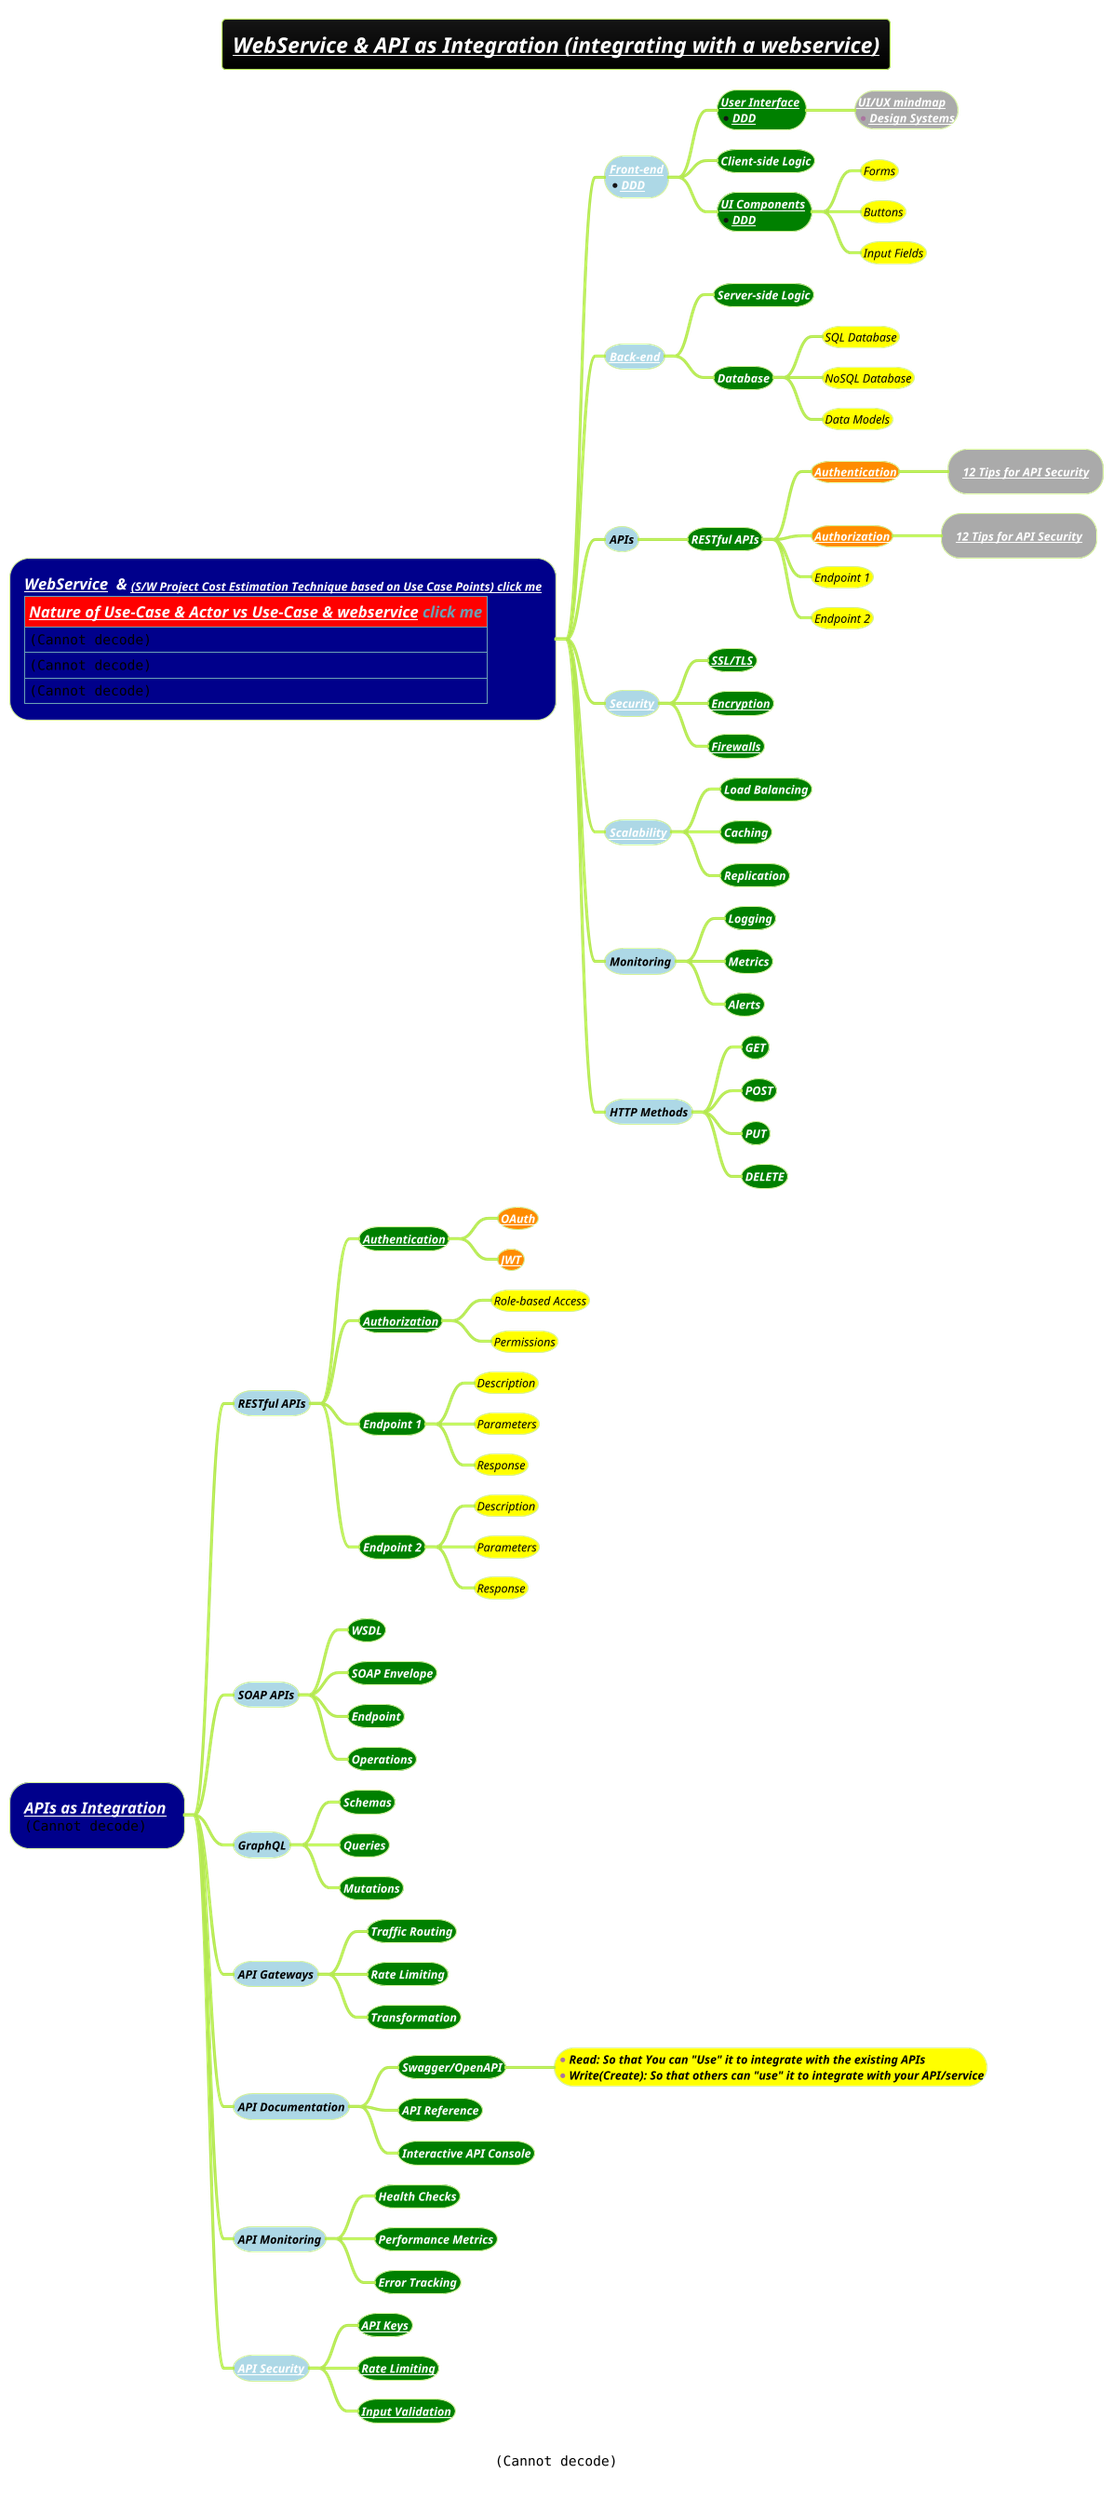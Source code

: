 @startmindmap
title =<i><b><u><size:18>[[docs/3-programming-languages/Venkat-Subramaniam/gif/API-vs-SDK.adoc WebService & API as Integration (integrating with a webservice)]]
caption <img:images/image-2023-02-20-18-57-28-106.png{scale=.66}>

!theme hacker

*[#darkblue]:<i><color #white>[[docs/3-programming-languages/clean-architecture/images/external-interfaces-or-APIs.png WebService]]  & <size:12>[[docs/3-programming-languages/clean-architecture/images/image-2023-02-20-18-57-28-106.png (S/W Project Cost Estimation Technique based on Use Case Points) click me]]
|<#red><b><i>[[docs/2-uml/requirements-and-design-with-plantuml/1-use-cases-or-features/use-case.png Nature of Use-Case & Actor vs Use-Case & webservice]] click me|
|<img:images/img_470.png{scale=.94}>|
|<img:images/img_469.png{scale=.96}>|
|<img:images/img_471.png{scale=.838}>|;
**[#lightblue]:<i><color #black><size:12>[[docs/3-programming-languages/Venkat-Subramaniam/images/img_428.png Front-end]]
*<i><color #black><size:12>[[docs/3-programming-languages/Venkat-Subramaniam/images/img_574.png DDD]];
***[#green] <b><i><color #white><size:12>[[docs/3-programming-languages/Venkat-Subramaniam/images/img_428.png User Interface]] \n*<b><i><color #black><size:12>[[docs/3-programming-languages/Venkat-Subramaniam/images/img_574.png DDD]]
****[#a] <i><color #white><b><size:12>[[docs/1-Requirement-Engineering/MVP-PoC-and-case-study/UI-UX.puml UI/UX mindmap]] \n*<b><i><color #black><size:12>[[docs/1-Requirement-Engineering/MVP-PoC-and-case-study/Design-Systems.puml Design Systems]]
***[#green] <b><i><color #white><size:12>Client-side Logic
***[#green] <b><i><color #white><size:12>[[docs/3-programming-languages/Venkat-Subramaniam/images/img_428.png UI Components]] \n*<i><color #black><size:12><b>[[docs/3-programming-languages/Venkat-Subramaniam/images/img_574.png DDD]]
****[#yellow] <i><color #black><size:12>Forms
****[#yellow] <i><color #black><size:12>Buttons
****[#yellow] <i><color #black><size:12>Input Fields
**[#lightblue] <i><color #black><size:12>[[docs/3-programming-languages/Venkat-Subramaniam/images/img_7.jpg Back-end]]
***[#green] <b><i><color #white><size:12>Server-side Logic
***[#green] <b><i><color #white><size:12>Database
****[#yellow] <i><color #black><size:12>SQL Database
****[#yellow] <i><color #black><size:12>NoSQL Database
****[#yellow] <i><color #black><size:12>Data Models
**[#lightblue] <i><color #black><size:12>APIs
***[#green] <b><i><color #white><size:12>RESTful APIs
****[#darkorange] <b><i><color #black><size:12>[[docs/3-programming-languages/Venkat-Subramaniam/gif/api-design-and-security-best-practices.adoc Authentication]]
*****[#a] <b><i><color #black><size:12>[[docs/3-programming-languages/Venkat-Subramaniam/gif/api-design-and-security-best-practices.adoc 12 Tips for API Security]]
****[#darkorange] <b><i><color #black><size:12>[[docs/3-programming-languages/Venkat-Subramaniam/gif/session-JWT-Token-SSO-and-OAuth-2-0.adoc Authorization]]
*****[#a] <b><i><color #black><size:12>[[docs/3-programming-languages/Venkat-Subramaniam/gif/api-design-and-security-best-practices.adoc 12 Tips for API Security]]
****[#yellow] <i><color #black><size:12>Endpoint 1
****[#yellow] <i><color #black><size:12>Endpoint 2
**[#lightblue] <i><color #black><size:12>[[docs/3-programming-languages/Venkat-Subramaniam/gif/api-design-and-security-best-practices.adoc Security]]
***[#green] <b><i><color #white><size:12>[[docs/3-programming-languages/Venkat-Subramaniam/gif/api-design-and-security-best-practices.adoc SSL/TLS]]
***[#green] <b><i><color #white><size:12>[[docs/3-programming-languages/Venkat-Subramaniam/gif/api-design-and-security-best-practices.adoc Encryption]]
***[#green] <b><i><color #white><size:12>[[docs/3-programming-languages/Venkat-Subramaniam/gif/api-design-and-security-best-practices.adoc Firewalls]]
**[#lightblue] <i><color #black><size:12>[[docs/3-programming-languages/Venkat-Subramaniam/gif/4-K8-service-type.adoc Scalability]]
***[#green] <b><i><color #white><size:12>Load Balancing
***[#green] <b><i><color #white><size:12>Caching
***[#green] <b><i><color #white><size:12>Replication
**[#lightblue] <i><color #black><size:12>Monitoring
***[#green] <b><i><color #white><size:12>Logging
***[#green] <b><i><color #white><size:12>Metrics
***[#green] <b><i><color #white><size:12>Alerts
**[#lightblue] <i><color #black><size:12>HTTP Methods
***[#green] <b><i><color #white><size:12>GET
***[#green] <b><i><color #white><size:12>POST
***[#green] <b><i><color #white><size:12>PUT
***[#green] <b><i><color #white><size:12>DELETE



*[#darkblue] <i><color #white>[[docs/3-programming-languages/clean-architecture/images/external-interfaces-or-APIs.png APIs as Integration]] \n<img:images/img_471.png{scale=1}>
**[#lightblue] <i><color #black><size:12>RESTful APIs
***[#green] <b><i><color #white><size:12>[[docs/3-programming-languages/Venkat-Subramaniam/gif/session-JWT-Token-SSO-and-OAuth-2-0.adoc Authentication]]
****[#darkorange] <b><i><color #black><size:12>[[docs/3-programming-languages/Venkat-Subramaniam/gif/session-JWT-Token-SSO-and-OAuth-2-0.adoc OAuth]]
****[#darkorange] <b><i><color #black><size:12>[[docs/3-programming-languages/Venkat-Subramaniam/gif/session-JWT-Token-SSO-and-OAuth-2-0.adoc JWT]]
***[#green] <b><i><color #white><size:12>[[docs/3-programming-languages/Venkat-Subramaniam/gif/session-JWT-Token-SSO-and-OAuth-2-0.adoc Authorization]]
****[#yellow] <i><color #black><size:12>Role-based Access
****[#yellow] <i><color #black><size:12>Permissions
***[#green] <b><i><color #white><size:12>Endpoint 1
****[#yellow] <i><color #black><size:12>Description
****[#yellow] <i><color #black><size:12>Parameters
****[#yellow] <i><color #black><size:12>Response
***[#green] <b><i><color #white><size:12>Endpoint 2
****[#yellow] <i><color #black><size:12>Description
****[#yellow] <i><color #black><size:12>Parameters
****[#yellow] <i><color #black><size:12>Response
**[#lightblue] <i><color #black><size:12>SOAP APIs
***[#green] <b><i><color #white><size:12>WSDL
***[#green] <b><i><color #white><size:12>SOAP Envelope
***[#green] <b><i><color #white><size:12>Endpoint
***[#green] <b><i><color #white><size:12>Operations
**[#lightblue] <i><color #black><size:12>GraphQL
***[#green] <b><i><color #white><size:12>Schemas
***[#green] <b><i><color #white><size:12>Queries
***[#green] <b><i><color #white><size:12>Mutations
**[#lightblue] <i><color #black><size:12>API Gateways
***[#green] <b><i><color #white><size:12>Traffic Routing
***[#green] <b><i><color #white><size:12>Rate Limiting
***[#green] <b><i><color #white><size:12>Transformation
**[#lightblue] <i><color #black><size:12>API Documentation
***[#green] <b><i><color #white><size:12>Swagger/OpenAPI
****[#yellow] *<b><i><color #black><size:12>Read: So that You can "Use" it to integrate with the existing APIs \n*<b><i><color #black><size:12>Write(Create): So that others can "use" it to integrate with your API/service
***[#green] <b><i><color #white><size:12>API Reference
***[#green] <b><i><color #white><size:12>Interactive API Console
**[#lightblue] <i><color #black><size:12>API Monitoring
***[#green] <b><i><color #white><size:12>Health Checks
***[#green] <b><i><color #white><size:12>Performance Metrics
***[#green] <b><i><color #white><size:12>Error Tracking
**[#lightblue] <i><color #black><size:12>[[docs/3-programming-languages/Venkat-Subramaniam/gif/api-design-and-security-best-practices.adoc API Security]]
***[#green] <b><i><color #white><size:12>[[docs/3-programming-languages/Venkat-Subramaniam/gif/api-design-and-security-best-practices.adoc API Keys]]
***[#green] <b><i><color #white><size:12>[[docs/3-programming-languages/Venkat-Subramaniam/gif/api-design-and-security-best-practices.adoc Rate Limiting]]
***[#green] <b><i><color #white><size:12>[[docs/3-programming-languages/Venkat-Subramaniam/gif/api-design-and-security-best-practices.adoc Input Validation]]

@endmindmap
